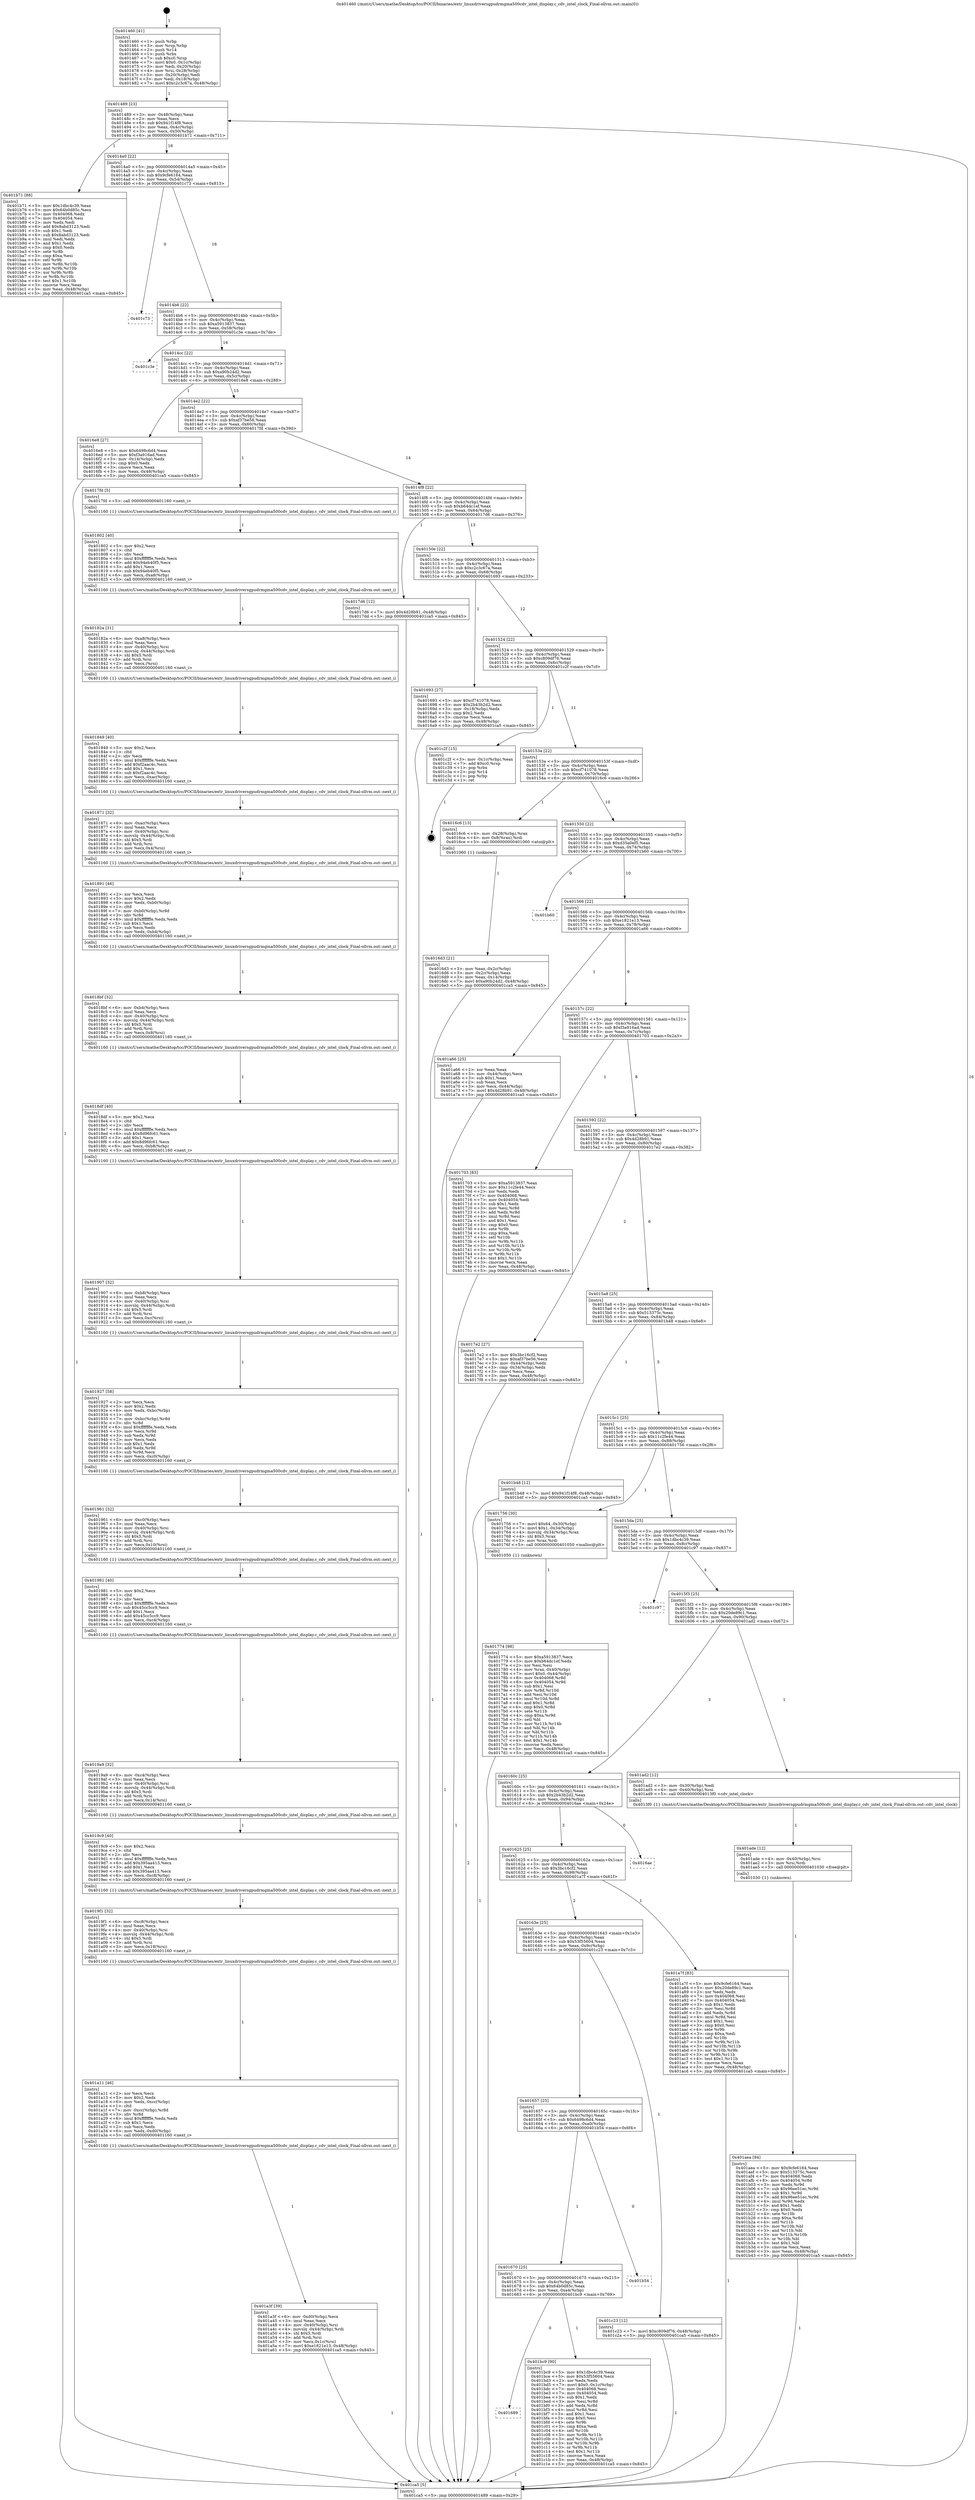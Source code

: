 digraph "0x401460" {
  label = "0x401460 (/mnt/c/Users/mathe/Desktop/tcc/POCII/binaries/extr_linuxdriversgpudrmgma500cdv_intel_display.c_cdv_intel_clock_Final-ollvm.out::main(0))"
  labelloc = "t"
  node[shape=record]

  Entry [label="",width=0.3,height=0.3,shape=circle,fillcolor=black,style=filled]
  "0x401489" [label="{
     0x401489 [23]\l
     | [instrs]\l
     &nbsp;&nbsp;0x401489 \<+3\>: mov -0x48(%rbp),%eax\l
     &nbsp;&nbsp;0x40148c \<+2\>: mov %eax,%ecx\l
     &nbsp;&nbsp;0x40148e \<+6\>: sub $0x941f14f8,%ecx\l
     &nbsp;&nbsp;0x401494 \<+3\>: mov %eax,-0x4c(%rbp)\l
     &nbsp;&nbsp;0x401497 \<+3\>: mov %ecx,-0x50(%rbp)\l
     &nbsp;&nbsp;0x40149a \<+6\>: je 0000000000401b71 \<main+0x711\>\l
  }"]
  "0x401b71" [label="{
     0x401b71 [88]\l
     | [instrs]\l
     &nbsp;&nbsp;0x401b71 \<+5\>: mov $0x1dbc4c39,%eax\l
     &nbsp;&nbsp;0x401b76 \<+5\>: mov $0x64b0d85c,%ecx\l
     &nbsp;&nbsp;0x401b7b \<+7\>: mov 0x404068,%edx\l
     &nbsp;&nbsp;0x401b82 \<+7\>: mov 0x404054,%esi\l
     &nbsp;&nbsp;0x401b89 \<+2\>: mov %edx,%edi\l
     &nbsp;&nbsp;0x401b8b \<+6\>: add $0x8abd3123,%edi\l
     &nbsp;&nbsp;0x401b91 \<+3\>: sub $0x1,%edi\l
     &nbsp;&nbsp;0x401b94 \<+6\>: sub $0x8abd3123,%edi\l
     &nbsp;&nbsp;0x401b9a \<+3\>: imul %edi,%edx\l
     &nbsp;&nbsp;0x401b9d \<+3\>: and $0x1,%edx\l
     &nbsp;&nbsp;0x401ba0 \<+3\>: cmp $0x0,%edx\l
     &nbsp;&nbsp;0x401ba3 \<+4\>: sete %r8b\l
     &nbsp;&nbsp;0x401ba7 \<+3\>: cmp $0xa,%esi\l
     &nbsp;&nbsp;0x401baa \<+4\>: setl %r9b\l
     &nbsp;&nbsp;0x401bae \<+3\>: mov %r8b,%r10b\l
     &nbsp;&nbsp;0x401bb1 \<+3\>: and %r9b,%r10b\l
     &nbsp;&nbsp;0x401bb4 \<+3\>: xor %r9b,%r8b\l
     &nbsp;&nbsp;0x401bb7 \<+3\>: or %r8b,%r10b\l
     &nbsp;&nbsp;0x401bba \<+4\>: test $0x1,%r10b\l
     &nbsp;&nbsp;0x401bbe \<+3\>: cmovne %ecx,%eax\l
     &nbsp;&nbsp;0x401bc1 \<+3\>: mov %eax,-0x48(%rbp)\l
     &nbsp;&nbsp;0x401bc4 \<+5\>: jmp 0000000000401ca5 \<main+0x845\>\l
  }"]
  "0x4014a0" [label="{
     0x4014a0 [22]\l
     | [instrs]\l
     &nbsp;&nbsp;0x4014a0 \<+5\>: jmp 00000000004014a5 \<main+0x45\>\l
     &nbsp;&nbsp;0x4014a5 \<+3\>: mov -0x4c(%rbp),%eax\l
     &nbsp;&nbsp;0x4014a8 \<+5\>: sub $0x9cfe6164,%eax\l
     &nbsp;&nbsp;0x4014ad \<+3\>: mov %eax,-0x54(%rbp)\l
     &nbsp;&nbsp;0x4014b0 \<+6\>: je 0000000000401c73 \<main+0x813\>\l
  }"]
  Exit [label="",width=0.3,height=0.3,shape=circle,fillcolor=black,style=filled,peripheries=2]
  "0x401c73" [label="{
     0x401c73\l
  }", style=dashed]
  "0x4014b6" [label="{
     0x4014b6 [22]\l
     | [instrs]\l
     &nbsp;&nbsp;0x4014b6 \<+5\>: jmp 00000000004014bb \<main+0x5b\>\l
     &nbsp;&nbsp;0x4014bb \<+3\>: mov -0x4c(%rbp),%eax\l
     &nbsp;&nbsp;0x4014be \<+5\>: sub $0xa5913837,%eax\l
     &nbsp;&nbsp;0x4014c3 \<+3\>: mov %eax,-0x58(%rbp)\l
     &nbsp;&nbsp;0x4014c6 \<+6\>: je 0000000000401c3e \<main+0x7de\>\l
  }"]
  "0x401689" [label="{
     0x401689\l
  }", style=dashed]
  "0x401c3e" [label="{
     0x401c3e\l
  }", style=dashed]
  "0x4014cc" [label="{
     0x4014cc [22]\l
     | [instrs]\l
     &nbsp;&nbsp;0x4014cc \<+5\>: jmp 00000000004014d1 \<main+0x71\>\l
     &nbsp;&nbsp;0x4014d1 \<+3\>: mov -0x4c(%rbp),%eax\l
     &nbsp;&nbsp;0x4014d4 \<+5\>: sub $0xa90b24d2,%eax\l
     &nbsp;&nbsp;0x4014d9 \<+3\>: mov %eax,-0x5c(%rbp)\l
     &nbsp;&nbsp;0x4014dc \<+6\>: je 00000000004016e8 \<main+0x288\>\l
  }"]
  "0x401bc9" [label="{
     0x401bc9 [90]\l
     | [instrs]\l
     &nbsp;&nbsp;0x401bc9 \<+5\>: mov $0x1dbc4c39,%eax\l
     &nbsp;&nbsp;0x401bce \<+5\>: mov $0x53f55604,%ecx\l
     &nbsp;&nbsp;0x401bd3 \<+2\>: xor %edx,%edx\l
     &nbsp;&nbsp;0x401bd5 \<+7\>: movl $0x0,-0x1c(%rbp)\l
     &nbsp;&nbsp;0x401bdc \<+7\>: mov 0x404068,%esi\l
     &nbsp;&nbsp;0x401be3 \<+7\>: mov 0x404054,%edi\l
     &nbsp;&nbsp;0x401bea \<+3\>: sub $0x1,%edx\l
     &nbsp;&nbsp;0x401bed \<+3\>: mov %esi,%r8d\l
     &nbsp;&nbsp;0x401bf0 \<+3\>: add %edx,%r8d\l
     &nbsp;&nbsp;0x401bf3 \<+4\>: imul %r8d,%esi\l
     &nbsp;&nbsp;0x401bf7 \<+3\>: and $0x1,%esi\l
     &nbsp;&nbsp;0x401bfa \<+3\>: cmp $0x0,%esi\l
     &nbsp;&nbsp;0x401bfd \<+4\>: sete %r9b\l
     &nbsp;&nbsp;0x401c01 \<+3\>: cmp $0xa,%edi\l
     &nbsp;&nbsp;0x401c04 \<+4\>: setl %r10b\l
     &nbsp;&nbsp;0x401c08 \<+3\>: mov %r9b,%r11b\l
     &nbsp;&nbsp;0x401c0b \<+3\>: and %r10b,%r11b\l
     &nbsp;&nbsp;0x401c0e \<+3\>: xor %r10b,%r9b\l
     &nbsp;&nbsp;0x401c11 \<+3\>: or %r9b,%r11b\l
     &nbsp;&nbsp;0x401c14 \<+4\>: test $0x1,%r11b\l
     &nbsp;&nbsp;0x401c18 \<+3\>: cmovne %ecx,%eax\l
     &nbsp;&nbsp;0x401c1b \<+3\>: mov %eax,-0x48(%rbp)\l
     &nbsp;&nbsp;0x401c1e \<+5\>: jmp 0000000000401ca5 \<main+0x845\>\l
  }"]
  "0x4016e8" [label="{
     0x4016e8 [27]\l
     | [instrs]\l
     &nbsp;&nbsp;0x4016e8 \<+5\>: mov $0x6498c6d4,%eax\l
     &nbsp;&nbsp;0x4016ed \<+5\>: mov $0xf3a916ad,%ecx\l
     &nbsp;&nbsp;0x4016f2 \<+3\>: mov -0x14(%rbp),%edx\l
     &nbsp;&nbsp;0x4016f5 \<+3\>: cmp $0x0,%edx\l
     &nbsp;&nbsp;0x4016f8 \<+3\>: cmove %ecx,%eax\l
     &nbsp;&nbsp;0x4016fb \<+3\>: mov %eax,-0x48(%rbp)\l
     &nbsp;&nbsp;0x4016fe \<+5\>: jmp 0000000000401ca5 \<main+0x845\>\l
  }"]
  "0x4014e2" [label="{
     0x4014e2 [22]\l
     | [instrs]\l
     &nbsp;&nbsp;0x4014e2 \<+5\>: jmp 00000000004014e7 \<main+0x87\>\l
     &nbsp;&nbsp;0x4014e7 \<+3\>: mov -0x4c(%rbp),%eax\l
     &nbsp;&nbsp;0x4014ea \<+5\>: sub $0xaf37be56,%eax\l
     &nbsp;&nbsp;0x4014ef \<+3\>: mov %eax,-0x60(%rbp)\l
     &nbsp;&nbsp;0x4014f2 \<+6\>: je 00000000004017fd \<main+0x39d\>\l
  }"]
  "0x401670" [label="{
     0x401670 [25]\l
     | [instrs]\l
     &nbsp;&nbsp;0x401670 \<+5\>: jmp 0000000000401675 \<main+0x215\>\l
     &nbsp;&nbsp;0x401675 \<+3\>: mov -0x4c(%rbp),%eax\l
     &nbsp;&nbsp;0x401678 \<+5\>: sub $0x64b0d85c,%eax\l
     &nbsp;&nbsp;0x40167d \<+6\>: mov %eax,-0xa4(%rbp)\l
     &nbsp;&nbsp;0x401683 \<+6\>: je 0000000000401bc9 \<main+0x769\>\l
  }"]
  "0x4017fd" [label="{
     0x4017fd [5]\l
     | [instrs]\l
     &nbsp;&nbsp;0x4017fd \<+5\>: call 0000000000401160 \<next_i\>\l
     | [calls]\l
     &nbsp;&nbsp;0x401160 \{1\} (/mnt/c/Users/mathe/Desktop/tcc/POCII/binaries/extr_linuxdriversgpudrmgma500cdv_intel_display.c_cdv_intel_clock_Final-ollvm.out::next_i)\l
  }"]
  "0x4014f8" [label="{
     0x4014f8 [22]\l
     | [instrs]\l
     &nbsp;&nbsp;0x4014f8 \<+5\>: jmp 00000000004014fd \<main+0x9d\>\l
     &nbsp;&nbsp;0x4014fd \<+3\>: mov -0x4c(%rbp),%eax\l
     &nbsp;&nbsp;0x401500 \<+5\>: sub $0xb64dc1ef,%eax\l
     &nbsp;&nbsp;0x401505 \<+3\>: mov %eax,-0x64(%rbp)\l
     &nbsp;&nbsp;0x401508 \<+6\>: je 00000000004017d6 \<main+0x376\>\l
  }"]
  "0x401b54" [label="{
     0x401b54\l
  }", style=dashed]
  "0x4017d6" [label="{
     0x4017d6 [12]\l
     | [instrs]\l
     &nbsp;&nbsp;0x4017d6 \<+7\>: movl $0x4d28b91,-0x48(%rbp)\l
     &nbsp;&nbsp;0x4017dd \<+5\>: jmp 0000000000401ca5 \<main+0x845\>\l
  }"]
  "0x40150e" [label="{
     0x40150e [22]\l
     | [instrs]\l
     &nbsp;&nbsp;0x40150e \<+5\>: jmp 0000000000401513 \<main+0xb3\>\l
     &nbsp;&nbsp;0x401513 \<+3\>: mov -0x4c(%rbp),%eax\l
     &nbsp;&nbsp;0x401516 \<+5\>: sub $0xc2c3c67a,%eax\l
     &nbsp;&nbsp;0x40151b \<+3\>: mov %eax,-0x68(%rbp)\l
     &nbsp;&nbsp;0x40151e \<+6\>: je 0000000000401693 \<main+0x233\>\l
  }"]
  "0x401657" [label="{
     0x401657 [25]\l
     | [instrs]\l
     &nbsp;&nbsp;0x401657 \<+5\>: jmp 000000000040165c \<main+0x1fc\>\l
     &nbsp;&nbsp;0x40165c \<+3\>: mov -0x4c(%rbp),%eax\l
     &nbsp;&nbsp;0x40165f \<+5\>: sub $0x6498c6d4,%eax\l
     &nbsp;&nbsp;0x401664 \<+6\>: mov %eax,-0xa0(%rbp)\l
     &nbsp;&nbsp;0x40166a \<+6\>: je 0000000000401b54 \<main+0x6f4\>\l
  }"]
  "0x401693" [label="{
     0x401693 [27]\l
     | [instrs]\l
     &nbsp;&nbsp;0x401693 \<+5\>: mov $0xcf741078,%eax\l
     &nbsp;&nbsp;0x401698 \<+5\>: mov $0x2b43b2d2,%ecx\l
     &nbsp;&nbsp;0x40169d \<+3\>: mov -0x18(%rbp),%edx\l
     &nbsp;&nbsp;0x4016a0 \<+3\>: cmp $0x2,%edx\l
     &nbsp;&nbsp;0x4016a3 \<+3\>: cmovne %ecx,%eax\l
     &nbsp;&nbsp;0x4016a6 \<+3\>: mov %eax,-0x48(%rbp)\l
     &nbsp;&nbsp;0x4016a9 \<+5\>: jmp 0000000000401ca5 \<main+0x845\>\l
  }"]
  "0x401524" [label="{
     0x401524 [22]\l
     | [instrs]\l
     &nbsp;&nbsp;0x401524 \<+5\>: jmp 0000000000401529 \<main+0xc9\>\l
     &nbsp;&nbsp;0x401529 \<+3\>: mov -0x4c(%rbp),%eax\l
     &nbsp;&nbsp;0x40152c \<+5\>: sub $0xc809df76,%eax\l
     &nbsp;&nbsp;0x401531 \<+3\>: mov %eax,-0x6c(%rbp)\l
     &nbsp;&nbsp;0x401534 \<+6\>: je 0000000000401c2f \<main+0x7cf\>\l
  }"]
  "0x401ca5" [label="{
     0x401ca5 [5]\l
     | [instrs]\l
     &nbsp;&nbsp;0x401ca5 \<+5\>: jmp 0000000000401489 \<main+0x29\>\l
  }"]
  "0x401460" [label="{
     0x401460 [41]\l
     | [instrs]\l
     &nbsp;&nbsp;0x401460 \<+1\>: push %rbp\l
     &nbsp;&nbsp;0x401461 \<+3\>: mov %rsp,%rbp\l
     &nbsp;&nbsp;0x401464 \<+2\>: push %r14\l
     &nbsp;&nbsp;0x401466 \<+1\>: push %rbx\l
     &nbsp;&nbsp;0x401467 \<+7\>: sub $0xc0,%rsp\l
     &nbsp;&nbsp;0x40146e \<+7\>: movl $0x0,-0x1c(%rbp)\l
     &nbsp;&nbsp;0x401475 \<+3\>: mov %edi,-0x20(%rbp)\l
     &nbsp;&nbsp;0x401478 \<+4\>: mov %rsi,-0x28(%rbp)\l
     &nbsp;&nbsp;0x40147c \<+3\>: mov -0x20(%rbp),%edi\l
     &nbsp;&nbsp;0x40147f \<+3\>: mov %edi,-0x18(%rbp)\l
     &nbsp;&nbsp;0x401482 \<+7\>: movl $0xc2c3c67a,-0x48(%rbp)\l
  }"]
  "0x401c23" [label="{
     0x401c23 [12]\l
     | [instrs]\l
     &nbsp;&nbsp;0x401c23 \<+7\>: movl $0xc809df76,-0x48(%rbp)\l
     &nbsp;&nbsp;0x401c2a \<+5\>: jmp 0000000000401ca5 \<main+0x845\>\l
  }"]
  "0x401c2f" [label="{
     0x401c2f [15]\l
     | [instrs]\l
     &nbsp;&nbsp;0x401c2f \<+3\>: mov -0x1c(%rbp),%eax\l
     &nbsp;&nbsp;0x401c32 \<+7\>: add $0xc0,%rsp\l
     &nbsp;&nbsp;0x401c39 \<+1\>: pop %rbx\l
     &nbsp;&nbsp;0x401c3a \<+2\>: pop %r14\l
     &nbsp;&nbsp;0x401c3c \<+1\>: pop %rbp\l
     &nbsp;&nbsp;0x401c3d \<+1\>: ret\l
  }"]
  "0x40153a" [label="{
     0x40153a [22]\l
     | [instrs]\l
     &nbsp;&nbsp;0x40153a \<+5\>: jmp 000000000040153f \<main+0xdf\>\l
     &nbsp;&nbsp;0x40153f \<+3\>: mov -0x4c(%rbp),%eax\l
     &nbsp;&nbsp;0x401542 \<+5\>: sub $0xcf741078,%eax\l
     &nbsp;&nbsp;0x401547 \<+3\>: mov %eax,-0x70(%rbp)\l
     &nbsp;&nbsp;0x40154a \<+6\>: je 00000000004016c6 \<main+0x266\>\l
  }"]
  "0x401aea" [label="{
     0x401aea [94]\l
     | [instrs]\l
     &nbsp;&nbsp;0x401aea \<+5\>: mov $0x9cfe6164,%eax\l
     &nbsp;&nbsp;0x401aef \<+5\>: mov $0x513375c,%ecx\l
     &nbsp;&nbsp;0x401af4 \<+7\>: mov 0x404068,%edx\l
     &nbsp;&nbsp;0x401afb \<+8\>: mov 0x404054,%r8d\l
     &nbsp;&nbsp;0x401b03 \<+3\>: mov %edx,%r9d\l
     &nbsp;&nbsp;0x401b06 \<+7\>: sub $0x96ee51ec,%r9d\l
     &nbsp;&nbsp;0x401b0d \<+4\>: sub $0x1,%r9d\l
     &nbsp;&nbsp;0x401b11 \<+7\>: add $0x96ee51ec,%r9d\l
     &nbsp;&nbsp;0x401b18 \<+4\>: imul %r9d,%edx\l
     &nbsp;&nbsp;0x401b1c \<+3\>: and $0x1,%edx\l
     &nbsp;&nbsp;0x401b1f \<+3\>: cmp $0x0,%edx\l
     &nbsp;&nbsp;0x401b22 \<+4\>: sete %r10b\l
     &nbsp;&nbsp;0x401b26 \<+4\>: cmp $0xa,%r8d\l
     &nbsp;&nbsp;0x401b2a \<+4\>: setl %r11b\l
     &nbsp;&nbsp;0x401b2e \<+3\>: mov %r10b,%bl\l
     &nbsp;&nbsp;0x401b31 \<+3\>: and %r11b,%bl\l
     &nbsp;&nbsp;0x401b34 \<+3\>: xor %r11b,%r10b\l
     &nbsp;&nbsp;0x401b37 \<+3\>: or %r10b,%bl\l
     &nbsp;&nbsp;0x401b3a \<+3\>: test $0x1,%bl\l
     &nbsp;&nbsp;0x401b3d \<+3\>: cmovne %ecx,%eax\l
     &nbsp;&nbsp;0x401b40 \<+3\>: mov %eax,-0x48(%rbp)\l
     &nbsp;&nbsp;0x401b43 \<+5\>: jmp 0000000000401ca5 \<main+0x845\>\l
  }"]
  "0x4016c6" [label="{
     0x4016c6 [13]\l
     | [instrs]\l
     &nbsp;&nbsp;0x4016c6 \<+4\>: mov -0x28(%rbp),%rax\l
     &nbsp;&nbsp;0x4016ca \<+4\>: mov 0x8(%rax),%rdi\l
     &nbsp;&nbsp;0x4016ce \<+5\>: call 0000000000401060 \<atoi@plt\>\l
     | [calls]\l
     &nbsp;&nbsp;0x401060 \{1\} (unknown)\l
  }"]
  "0x401550" [label="{
     0x401550 [22]\l
     | [instrs]\l
     &nbsp;&nbsp;0x401550 \<+5\>: jmp 0000000000401555 \<main+0xf5\>\l
     &nbsp;&nbsp;0x401555 \<+3\>: mov -0x4c(%rbp),%eax\l
     &nbsp;&nbsp;0x401558 \<+5\>: sub $0xd35a0ef5,%eax\l
     &nbsp;&nbsp;0x40155d \<+3\>: mov %eax,-0x74(%rbp)\l
     &nbsp;&nbsp;0x401560 \<+6\>: je 0000000000401b60 \<main+0x700\>\l
  }"]
  "0x4016d3" [label="{
     0x4016d3 [21]\l
     | [instrs]\l
     &nbsp;&nbsp;0x4016d3 \<+3\>: mov %eax,-0x2c(%rbp)\l
     &nbsp;&nbsp;0x4016d6 \<+3\>: mov -0x2c(%rbp),%eax\l
     &nbsp;&nbsp;0x4016d9 \<+3\>: mov %eax,-0x14(%rbp)\l
     &nbsp;&nbsp;0x4016dc \<+7\>: movl $0xa90b24d2,-0x48(%rbp)\l
     &nbsp;&nbsp;0x4016e3 \<+5\>: jmp 0000000000401ca5 \<main+0x845\>\l
  }"]
  "0x401ade" [label="{
     0x401ade [12]\l
     | [instrs]\l
     &nbsp;&nbsp;0x401ade \<+4\>: mov -0x40(%rbp),%rsi\l
     &nbsp;&nbsp;0x401ae2 \<+3\>: mov %rsi,%rdi\l
     &nbsp;&nbsp;0x401ae5 \<+5\>: call 0000000000401030 \<free@plt\>\l
     | [calls]\l
     &nbsp;&nbsp;0x401030 \{1\} (unknown)\l
  }"]
  "0x401b60" [label="{
     0x401b60\l
  }", style=dashed]
  "0x401566" [label="{
     0x401566 [22]\l
     | [instrs]\l
     &nbsp;&nbsp;0x401566 \<+5\>: jmp 000000000040156b \<main+0x10b\>\l
     &nbsp;&nbsp;0x40156b \<+3\>: mov -0x4c(%rbp),%eax\l
     &nbsp;&nbsp;0x40156e \<+5\>: sub $0xe1821e13,%eax\l
     &nbsp;&nbsp;0x401573 \<+3\>: mov %eax,-0x78(%rbp)\l
     &nbsp;&nbsp;0x401576 \<+6\>: je 0000000000401a66 \<main+0x606\>\l
  }"]
  "0x40163e" [label="{
     0x40163e [25]\l
     | [instrs]\l
     &nbsp;&nbsp;0x40163e \<+5\>: jmp 0000000000401643 \<main+0x1e3\>\l
     &nbsp;&nbsp;0x401643 \<+3\>: mov -0x4c(%rbp),%eax\l
     &nbsp;&nbsp;0x401646 \<+5\>: sub $0x53f55604,%eax\l
     &nbsp;&nbsp;0x40164b \<+6\>: mov %eax,-0x9c(%rbp)\l
     &nbsp;&nbsp;0x401651 \<+6\>: je 0000000000401c23 \<main+0x7c3\>\l
  }"]
  "0x401a66" [label="{
     0x401a66 [25]\l
     | [instrs]\l
     &nbsp;&nbsp;0x401a66 \<+2\>: xor %eax,%eax\l
     &nbsp;&nbsp;0x401a68 \<+3\>: mov -0x44(%rbp),%ecx\l
     &nbsp;&nbsp;0x401a6b \<+3\>: sub $0x1,%eax\l
     &nbsp;&nbsp;0x401a6e \<+2\>: sub %eax,%ecx\l
     &nbsp;&nbsp;0x401a70 \<+3\>: mov %ecx,-0x44(%rbp)\l
     &nbsp;&nbsp;0x401a73 \<+7\>: movl $0x4d28b91,-0x48(%rbp)\l
     &nbsp;&nbsp;0x401a7a \<+5\>: jmp 0000000000401ca5 \<main+0x845\>\l
  }"]
  "0x40157c" [label="{
     0x40157c [22]\l
     | [instrs]\l
     &nbsp;&nbsp;0x40157c \<+5\>: jmp 0000000000401581 \<main+0x121\>\l
     &nbsp;&nbsp;0x401581 \<+3\>: mov -0x4c(%rbp),%eax\l
     &nbsp;&nbsp;0x401584 \<+5\>: sub $0xf3a916ad,%eax\l
     &nbsp;&nbsp;0x401589 \<+3\>: mov %eax,-0x7c(%rbp)\l
     &nbsp;&nbsp;0x40158c \<+6\>: je 0000000000401703 \<main+0x2a3\>\l
  }"]
  "0x401a7f" [label="{
     0x401a7f [83]\l
     | [instrs]\l
     &nbsp;&nbsp;0x401a7f \<+5\>: mov $0x9cfe6164,%eax\l
     &nbsp;&nbsp;0x401a84 \<+5\>: mov $0x20de89c1,%ecx\l
     &nbsp;&nbsp;0x401a89 \<+2\>: xor %edx,%edx\l
     &nbsp;&nbsp;0x401a8b \<+7\>: mov 0x404068,%esi\l
     &nbsp;&nbsp;0x401a92 \<+7\>: mov 0x404054,%edi\l
     &nbsp;&nbsp;0x401a99 \<+3\>: sub $0x1,%edx\l
     &nbsp;&nbsp;0x401a9c \<+3\>: mov %esi,%r8d\l
     &nbsp;&nbsp;0x401a9f \<+3\>: add %edx,%r8d\l
     &nbsp;&nbsp;0x401aa2 \<+4\>: imul %r8d,%esi\l
     &nbsp;&nbsp;0x401aa6 \<+3\>: and $0x1,%esi\l
     &nbsp;&nbsp;0x401aa9 \<+3\>: cmp $0x0,%esi\l
     &nbsp;&nbsp;0x401aac \<+4\>: sete %r9b\l
     &nbsp;&nbsp;0x401ab0 \<+3\>: cmp $0xa,%edi\l
     &nbsp;&nbsp;0x401ab3 \<+4\>: setl %r10b\l
     &nbsp;&nbsp;0x401ab7 \<+3\>: mov %r9b,%r11b\l
     &nbsp;&nbsp;0x401aba \<+3\>: and %r10b,%r11b\l
     &nbsp;&nbsp;0x401abd \<+3\>: xor %r10b,%r9b\l
     &nbsp;&nbsp;0x401ac0 \<+3\>: or %r9b,%r11b\l
     &nbsp;&nbsp;0x401ac3 \<+4\>: test $0x1,%r11b\l
     &nbsp;&nbsp;0x401ac7 \<+3\>: cmovne %ecx,%eax\l
     &nbsp;&nbsp;0x401aca \<+3\>: mov %eax,-0x48(%rbp)\l
     &nbsp;&nbsp;0x401acd \<+5\>: jmp 0000000000401ca5 \<main+0x845\>\l
  }"]
  "0x401703" [label="{
     0x401703 [83]\l
     | [instrs]\l
     &nbsp;&nbsp;0x401703 \<+5\>: mov $0xa5913837,%eax\l
     &nbsp;&nbsp;0x401708 \<+5\>: mov $0x11c2fe44,%ecx\l
     &nbsp;&nbsp;0x40170d \<+2\>: xor %edx,%edx\l
     &nbsp;&nbsp;0x40170f \<+7\>: mov 0x404068,%esi\l
     &nbsp;&nbsp;0x401716 \<+7\>: mov 0x404054,%edi\l
     &nbsp;&nbsp;0x40171d \<+3\>: sub $0x1,%edx\l
     &nbsp;&nbsp;0x401720 \<+3\>: mov %esi,%r8d\l
     &nbsp;&nbsp;0x401723 \<+3\>: add %edx,%r8d\l
     &nbsp;&nbsp;0x401726 \<+4\>: imul %r8d,%esi\l
     &nbsp;&nbsp;0x40172a \<+3\>: and $0x1,%esi\l
     &nbsp;&nbsp;0x40172d \<+3\>: cmp $0x0,%esi\l
     &nbsp;&nbsp;0x401730 \<+4\>: sete %r9b\l
     &nbsp;&nbsp;0x401734 \<+3\>: cmp $0xa,%edi\l
     &nbsp;&nbsp;0x401737 \<+4\>: setl %r10b\l
     &nbsp;&nbsp;0x40173b \<+3\>: mov %r9b,%r11b\l
     &nbsp;&nbsp;0x40173e \<+3\>: and %r10b,%r11b\l
     &nbsp;&nbsp;0x401741 \<+3\>: xor %r10b,%r9b\l
     &nbsp;&nbsp;0x401744 \<+3\>: or %r9b,%r11b\l
     &nbsp;&nbsp;0x401747 \<+4\>: test $0x1,%r11b\l
     &nbsp;&nbsp;0x40174b \<+3\>: cmovne %ecx,%eax\l
     &nbsp;&nbsp;0x40174e \<+3\>: mov %eax,-0x48(%rbp)\l
     &nbsp;&nbsp;0x401751 \<+5\>: jmp 0000000000401ca5 \<main+0x845\>\l
  }"]
  "0x401592" [label="{
     0x401592 [22]\l
     | [instrs]\l
     &nbsp;&nbsp;0x401592 \<+5\>: jmp 0000000000401597 \<main+0x137\>\l
     &nbsp;&nbsp;0x401597 \<+3\>: mov -0x4c(%rbp),%eax\l
     &nbsp;&nbsp;0x40159a \<+5\>: sub $0x4d28b91,%eax\l
     &nbsp;&nbsp;0x40159f \<+3\>: mov %eax,-0x80(%rbp)\l
     &nbsp;&nbsp;0x4015a2 \<+6\>: je 00000000004017e2 \<main+0x382\>\l
  }"]
  "0x401625" [label="{
     0x401625 [25]\l
     | [instrs]\l
     &nbsp;&nbsp;0x401625 \<+5\>: jmp 000000000040162a \<main+0x1ca\>\l
     &nbsp;&nbsp;0x40162a \<+3\>: mov -0x4c(%rbp),%eax\l
     &nbsp;&nbsp;0x40162d \<+5\>: sub $0x3bc16cf2,%eax\l
     &nbsp;&nbsp;0x401632 \<+6\>: mov %eax,-0x98(%rbp)\l
     &nbsp;&nbsp;0x401638 \<+6\>: je 0000000000401a7f \<main+0x61f\>\l
  }"]
  "0x4017e2" [label="{
     0x4017e2 [27]\l
     | [instrs]\l
     &nbsp;&nbsp;0x4017e2 \<+5\>: mov $0x3bc16cf2,%eax\l
     &nbsp;&nbsp;0x4017e7 \<+5\>: mov $0xaf37be56,%ecx\l
     &nbsp;&nbsp;0x4017ec \<+3\>: mov -0x44(%rbp),%edx\l
     &nbsp;&nbsp;0x4017ef \<+3\>: cmp -0x34(%rbp),%edx\l
     &nbsp;&nbsp;0x4017f2 \<+3\>: cmovl %ecx,%eax\l
     &nbsp;&nbsp;0x4017f5 \<+3\>: mov %eax,-0x48(%rbp)\l
     &nbsp;&nbsp;0x4017f8 \<+5\>: jmp 0000000000401ca5 \<main+0x845\>\l
  }"]
  "0x4015a8" [label="{
     0x4015a8 [25]\l
     | [instrs]\l
     &nbsp;&nbsp;0x4015a8 \<+5\>: jmp 00000000004015ad \<main+0x14d\>\l
     &nbsp;&nbsp;0x4015ad \<+3\>: mov -0x4c(%rbp),%eax\l
     &nbsp;&nbsp;0x4015b0 \<+5\>: sub $0x513375c,%eax\l
     &nbsp;&nbsp;0x4015b5 \<+6\>: mov %eax,-0x84(%rbp)\l
     &nbsp;&nbsp;0x4015bb \<+6\>: je 0000000000401b48 \<main+0x6e8\>\l
  }"]
  "0x4016ae" [label="{
     0x4016ae\l
  }", style=dashed]
  "0x401b48" [label="{
     0x401b48 [12]\l
     | [instrs]\l
     &nbsp;&nbsp;0x401b48 \<+7\>: movl $0x941f14f8,-0x48(%rbp)\l
     &nbsp;&nbsp;0x401b4f \<+5\>: jmp 0000000000401ca5 \<main+0x845\>\l
  }"]
  "0x4015c1" [label="{
     0x4015c1 [25]\l
     | [instrs]\l
     &nbsp;&nbsp;0x4015c1 \<+5\>: jmp 00000000004015c6 \<main+0x166\>\l
     &nbsp;&nbsp;0x4015c6 \<+3\>: mov -0x4c(%rbp),%eax\l
     &nbsp;&nbsp;0x4015c9 \<+5\>: sub $0x11c2fe44,%eax\l
     &nbsp;&nbsp;0x4015ce \<+6\>: mov %eax,-0x88(%rbp)\l
     &nbsp;&nbsp;0x4015d4 \<+6\>: je 0000000000401756 \<main+0x2f6\>\l
  }"]
  "0x40160c" [label="{
     0x40160c [25]\l
     | [instrs]\l
     &nbsp;&nbsp;0x40160c \<+5\>: jmp 0000000000401611 \<main+0x1b1\>\l
     &nbsp;&nbsp;0x401611 \<+3\>: mov -0x4c(%rbp),%eax\l
     &nbsp;&nbsp;0x401614 \<+5\>: sub $0x2b43b2d2,%eax\l
     &nbsp;&nbsp;0x401619 \<+6\>: mov %eax,-0x94(%rbp)\l
     &nbsp;&nbsp;0x40161f \<+6\>: je 00000000004016ae \<main+0x24e\>\l
  }"]
  "0x401756" [label="{
     0x401756 [30]\l
     | [instrs]\l
     &nbsp;&nbsp;0x401756 \<+7\>: movl $0x64,-0x30(%rbp)\l
     &nbsp;&nbsp;0x40175d \<+7\>: movl $0x1,-0x34(%rbp)\l
     &nbsp;&nbsp;0x401764 \<+4\>: movslq -0x34(%rbp),%rax\l
     &nbsp;&nbsp;0x401768 \<+4\>: shl $0x5,%rax\l
     &nbsp;&nbsp;0x40176c \<+3\>: mov %rax,%rdi\l
     &nbsp;&nbsp;0x40176f \<+5\>: call 0000000000401050 \<malloc@plt\>\l
     | [calls]\l
     &nbsp;&nbsp;0x401050 \{1\} (unknown)\l
  }"]
  "0x4015da" [label="{
     0x4015da [25]\l
     | [instrs]\l
     &nbsp;&nbsp;0x4015da \<+5\>: jmp 00000000004015df \<main+0x17f\>\l
     &nbsp;&nbsp;0x4015df \<+3\>: mov -0x4c(%rbp),%eax\l
     &nbsp;&nbsp;0x4015e2 \<+5\>: sub $0x1dbc4c39,%eax\l
     &nbsp;&nbsp;0x4015e7 \<+6\>: mov %eax,-0x8c(%rbp)\l
     &nbsp;&nbsp;0x4015ed \<+6\>: je 0000000000401c97 \<main+0x837\>\l
  }"]
  "0x401774" [label="{
     0x401774 [98]\l
     | [instrs]\l
     &nbsp;&nbsp;0x401774 \<+5\>: mov $0xa5913837,%ecx\l
     &nbsp;&nbsp;0x401779 \<+5\>: mov $0xb64dc1ef,%edx\l
     &nbsp;&nbsp;0x40177e \<+2\>: xor %esi,%esi\l
     &nbsp;&nbsp;0x401780 \<+4\>: mov %rax,-0x40(%rbp)\l
     &nbsp;&nbsp;0x401784 \<+7\>: movl $0x0,-0x44(%rbp)\l
     &nbsp;&nbsp;0x40178b \<+8\>: mov 0x404068,%r8d\l
     &nbsp;&nbsp;0x401793 \<+8\>: mov 0x404054,%r9d\l
     &nbsp;&nbsp;0x40179b \<+3\>: sub $0x1,%esi\l
     &nbsp;&nbsp;0x40179e \<+3\>: mov %r8d,%r10d\l
     &nbsp;&nbsp;0x4017a1 \<+3\>: add %esi,%r10d\l
     &nbsp;&nbsp;0x4017a4 \<+4\>: imul %r10d,%r8d\l
     &nbsp;&nbsp;0x4017a8 \<+4\>: and $0x1,%r8d\l
     &nbsp;&nbsp;0x4017ac \<+4\>: cmp $0x0,%r8d\l
     &nbsp;&nbsp;0x4017b0 \<+4\>: sete %r11b\l
     &nbsp;&nbsp;0x4017b4 \<+4\>: cmp $0xa,%r9d\l
     &nbsp;&nbsp;0x4017b8 \<+3\>: setl %bl\l
     &nbsp;&nbsp;0x4017bb \<+3\>: mov %r11b,%r14b\l
     &nbsp;&nbsp;0x4017be \<+3\>: and %bl,%r14b\l
     &nbsp;&nbsp;0x4017c1 \<+3\>: xor %bl,%r11b\l
     &nbsp;&nbsp;0x4017c4 \<+3\>: or %r11b,%r14b\l
     &nbsp;&nbsp;0x4017c7 \<+4\>: test $0x1,%r14b\l
     &nbsp;&nbsp;0x4017cb \<+3\>: cmovne %edx,%ecx\l
     &nbsp;&nbsp;0x4017ce \<+3\>: mov %ecx,-0x48(%rbp)\l
     &nbsp;&nbsp;0x4017d1 \<+5\>: jmp 0000000000401ca5 \<main+0x845\>\l
  }"]
  "0x401802" [label="{
     0x401802 [40]\l
     | [instrs]\l
     &nbsp;&nbsp;0x401802 \<+5\>: mov $0x2,%ecx\l
     &nbsp;&nbsp;0x401807 \<+1\>: cltd\l
     &nbsp;&nbsp;0x401808 \<+2\>: idiv %ecx\l
     &nbsp;&nbsp;0x40180a \<+6\>: imul $0xfffffffe,%edx,%ecx\l
     &nbsp;&nbsp;0x401810 \<+6\>: add $0x94eb40f5,%ecx\l
     &nbsp;&nbsp;0x401816 \<+3\>: add $0x1,%ecx\l
     &nbsp;&nbsp;0x401819 \<+6\>: sub $0x94eb40f5,%ecx\l
     &nbsp;&nbsp;0x40181f \<+6\>: mov %ecx,-0xa8(%rbp)\l
     &nbsp;&nbsp;0x401825 \<+5\>: call 0000000000401160 \<next_i\>\l
     | [calls]\l
     &nbsp;&nbsp;0x401160 \{1\} (/mnt/c/Users/mathe/Desktop/tcc/POCII/binaries/extr_linuxdriversgpudrmgma500cdv_intel_display.c_cdv_intel_clock_Final-ollvm.out::next_i)\l
  }"]
  "0x40182a" [label="{
     0x40182a [31]\l
     | [instrs]\l
     &nbsp;&nbsp;0x40182a \<+6\>: mov -0xa8(%rbp),%ecx\l
     &nbsp;&nbsp;0x401830 \<+3\>: imul %eax,%ecx\l
     &nbsp;&nbsp;0x401833 \<+4\>: mov -0x40(%rbp),%rsi\l
     &nbsp;&nbsp;0x401837 \<+4\>: movslq -0x44(%rbp),%rdi\l
     &nbsp;&nbsp;0x40183b \<+4\>: shl $0x5,%rdi\l
     &nbsp;&nbsp;0x40183f \<+3\>: add %rdi,%rsi\l
     &nbsp;&nbsp;0x401842 \<+2\>: mov %ecx,(%rsi)\l
     &nbsp;&nbsp;0x401844 \<+5\>: call 0000000000401160 \<next_i\>\l
     | [calls]\l
     &nbsp;&nbsp;0x401160 \{1\} (/mnt/c/Users/mathe/Desktop/tcc/POCII/binaries/extr_linuxdriversgpudrmgma500cdv_intel_display.c_cdv_intel_clock_Final-ollvm.out::next_i)\l
  }"]
  "0x401849" [label="{
     0x401849 [40]\l
     | [instrs]\l
     &nbsp;&nbsp;0x401849 \<+5\>: mov $0x2,%ecx\l
     &nbsp;&nbsp;0x40184e \<+1\>: cltd\l
     &nbsp;&nbsp;0x40184f \<+2\>: idiv %ecx\l
     &nbsp;&nbsp;0x401851 \<+6\>: imul $0xfffffffe,%edx,%ecx\l
     &nbsp;&nbsp;0x401857 \<+6\>: add $0xf2aac4c,%ecx\l
     &nbsp;&nbsp;0x40185d \<+3\>: add $0x1,%ecx\l
     &nbsp;&nbsp;0x401860 \<+6\>: sub $0xf2aac4c,%ecx\l
     &nbsp;&nbsp;0x401866 \<+6\>: mov %ecx,-0xac(%rbp)\l
     &nbsp;&nbsp;0x40186c \<+5\>: call 0000000000401160 \<next_i\>\l
     | [calls]\l
     &nbsp;&nbsp;0x401160 \{1\} (/mnt/c/Users/mathe/Desktop/tcc/POCII/binaries/extr_linuxdriversgpudrmgma500cdv_intel_display.c_cdv_intel_clock_Final-ollvm.out::next_i)\l
  }"]
  "0x401871" [label="{
     0x401871 [32]\l
     | [instrs]\l
     &nbsp;&nbsp;0x401871 \<+6\>: mov -0xac(%rbp),%ecx\l
     &nbsp;&nbsp;0x401877 \<+3\>: imul %eax,%ecx\l
     &nbsp;&nbsp;0x40187a \<+4\>: mov -0x40(%rbp),%rsi\l
     &nbsp;&nbsp;0x40187e \<+4\>: movslq -0x44(%rbp),%rdi\l
     &nbsp;&nbsp;0x401882 \<+4\>: shl $0x5,%rdi\l
     &nbsp;&nbsp;0x401886 \<+3\>: add %rdi,%rsi\l
     &nbsp;&nbsp;0x401889 \<+3\>: mov %ecx,0x4(%rsi)\l
     &nbsp;&nbsp;0x40188c \<+5\>: call 0000000000401160 \<next_i\>\l
     | [calls]\l
     &nbsp;&nbsp;0x401160 \{1\} (/mnt/c/Users/mathe/Desktop/tcc/POCII/binaries/extr_linuxdriversgpudrmgma500cdv_intel_display.c_cdv_intel_clock_Final-ollvm.out::next_i)\l
  }"]
  "0x401891" [label="{
     0x401891 [46]\l
     | [instrs]\l
     &nbsp;&nbsp;0x401891 \<+2\>: xor %ecx,%ecx\l
     &nbsp;&nbsp;0x401893 \<+5\>: mov $0x2,%edx\l
     &nbsp;&nbsp;0x401898 \<+6\>: mov %edx,-0xb0(%rbp)\l
     &nbsp;&nbsp;0x40189e \<+1\>: cltd\l
     &nbsp;&nbsp;0x40189f \<+7\>: mov -0xb0(%rbp),%r8d\l
     &nbsp;&nbsp;0x4018a6 \<+3\>: idiv %r8d\l
     &nbsp;&nbsp;0x4018a9 \<+6\>: imul $0xfffffffe,%edx,%edx\l
     &nbsp;&nbsp;0x4018af \<+3\>: sub $0x1,%ecx\l
     &nbsp;&nbsp;0x4018b2 \<+2\>: sub %ecx,%edx\l
     &nbsp;&nbsp;0x4018b4 \<+6\>: mov %edx,-0xb4(%rbp)\l
     &nbsp;&nbsp;0x4018ba \<+5\>: call 0000000000401160 \<next_i\>\l
     | [calls]\l
     &nbsp;&nbsp;0x401160 \{1\} (/mnt/c/Users/mathe/Desktop/tcc/POCII/binaries/extr_linuxdriversgpudrmgma500cdv_intel_display.c_cdv_intel_clock_Final-ollvm.out::next_i)\l
  }"]
  "0x4018bf" [label="{
     0x4018bf [32]\l
     | [instrs]\l
     &nbsp;&nbsp;0x4018bf \<+6\>: mov -0xb4(%rbp),%ecx\l
     &nbsp;&nbsp;0x4018c5 \<+3\>: imul %eax,%ecx\l
     &nbsp;&nbsp;0x4018c8 \<+4\>: mov -0x40(%rbp),%rsi\l
     &nbsp;&nbsp;0x4018cc \<+4\>: movslq -0x44(%rbp),%rdi\l
     &nbsp;&nbsp;0x4018d0 \<+4\>: shl $0x5,%rdi\l
     &nbsp;&nbsp;0x4018d4 \<+3\>: add %rdi,%rsi\l
     &nbsp;&nbsp;0x4018d7 \<+3\>: mov %ecx,0x8(%rsi)\l
     &nbsp;&nbsp;0x4018da \<+5\>: call 0000000000401160 \<next_i\>\l
     | [calls]\l
     &nbsp;&nbsp;0x401160 \{1\} (/mnt/c/Users/mathe/Desktop/tcc/POCII/binaries/extr_linuxdriversgpudrmgma500cdv_intel_display.c_cdv_intel_clock_Final-ollvm.out::next_i)\l
  }"]
  "0x4018df" [label="{
     0x4018df [40]\l
     | [instrs]\l
     &nbsp;&nbsp;0x4018df \<+5\>: mov $0x2,%ecx\l
     &nbsp;&nbsp;0x4018e4 \<+1\>: cltd\l
     &nbsp;&nbsp;0x4018e5 \<+2\>: idiv %ecx\l
     &nbsp;&nbsp;0x4018e7 \<+6\>: imul $0xfffffffe,%edx,%ecx\l
     &nbsp;&nbsp;0x4018ed \<+6\>: sub $0x8d96fc61,%ecx\l
     &nbsp;&nbsp;0x4018f3 \<+3\>: add $0x1,%ecx\l
     &nbsp;&nbsp;0x4018f6 \<+6\>: add $0x8d96fc61,%ecx\l
     &nbsp;&nbsp;0x4018fc \<+6\>: mov %ecx,-0xb8(%rbp)\l
     &nbsp;&nbsp;0x401902 \<+5\>: call 0000000000401160 \<next_i\>\l
     | [calls]\l
     &nbsp;&nbsp;0x401160 \{1\} (/mnt/c/Users/mathe/Desktop/tcc/POCII/binaries/extr_linuxdriversgpudrmgma500cdv_intel_display.c_cdv_intel_clock_Final-ollvm.out::next_i)\l
  }"]
  "0x401907" [label="{
     0x401907 [32]\l
     | [instrs]\l
     &nbsp;&nbsp;0x401907 \<+6\>: mov -0xb8(%rbp),%ecx\l
     &nbsp;&nbsp;0x40190d \<+3\>: imul %eax,%ecx\l
     &nbsp;&nbsp;0x401910 \<+4\>: mov -0x40(%rbp),%rsi\l
     &nbsp;&nbsp;0x401914 \<+4\>: movslq -0x44(%rbp),%rdi\l
     &nbsp;&nbsp;0x401918 \<+4\>: shl $0x5,%rdi\l
     &nbsp;&nbsp;0x40191c \<+3\>: add %rdi,%rsi\l
     &nbsp;&nbsp;0x40191f \<+3\>: mov %ecx,0xc(%rsi)\l
     &nbsp;&nbsp;0x401922 \<+5\>: call 0000000000401160 \<next_i\>\l
     | [calls]\l
     &nbsp;&nbsp;0x401160 \{1\} (/mnt/c/Users/mathe/Desktop/tcc/POCII/binaries/extr_linuxdriversgpudrmgma500cdv_intel_display.c_cdv_intel_clock_Final-ollvm.out::next_i)\l
  }"]
  "0x401927" [label="{
     0x401927 [58]\l
     | [instrs]\l
     &nbsp;&nbsp;0x401927 \<+2\>: xor %ecx,%ecx\l
     &nbsp;&nbsp;0x401929 \<+5\>: mov $0x2,%edx\l
     &nbsp;&nbsp;0x40192e \<+6\>: mov %edx,-0xbc(%rbp)\l
     &nbsp;&nbsp;0x401934 \<+1\>: cltd\l
     &nbsp;&nbsp;0x401935 \<+7\>: mov -0xbc(%rbp),%r8d\l
     &nbsp;&nbsp;0x40193c \<+3\>: idiv %r8d\l
     &nbsp;&nbsp;0x40193f \<+6\>: imul $0xfffffffe,%edx,%edx\l
     &nbsp;&nbsp;0x401945 \<+3\>: mov %ecx,%r9d\l
     &nbsp;&nbsp;0x401948 \<+3\>: sub %edx,%r9d\l
     &nbsp;&nbsp;0x40194b \<+2\>: mov %ecx,%edx\l
     &nbsp;&nbsp;0x40194d \<+3\>: sub $0x1,%edx\l
     &nbsp;&nbsp;0x401950 \<+3\>: add %edx,%r9d\l
     &nbsp;&nbsp;0x401953 \<+3\>: sub %r9d,%ecx\l
     &nbsp;&nbsp;0x401956 \<+6\>: mov %ecx,-0xc0(%rbp)\l
     &nbsp;&nbsp;0x40195c \<+5\>: call 0000000000401160 \<next_i\>\l
     | [calls]\l
     &nbsp;&nbsp;0x401160 \{1\} (/mnt/c/Users/mathe/Desktop/tcc/POCII/binaries/extr_linuxdriversgpudrmgma500cdv_intel_display.c_cdv_intel_clock_Final-ollvm.out::next_i)\l
  }"]
  "0x401961" [label="{
     0x401961 [32]\l
     | [instrs]\l
     &nbsp;&nbsp;0x401961 \<+6\>: mov -0xc0(%rbp),%ecx\l
     &nbsp;&nbsp;0x401967 \<+3\>: imul %eax,%ecx\l
     &nbsp;&nbsp;0x40196a \<+4\>: mov -0x40(%rbp),%rsi\l
     &nbsp;&nbsp;0x40196e \<+4\>: movslq -0x44(%rbp),%rdi\l
     &nbsp;&nbsp;0x401972 \<+4\>: shl $0x5,%rdi\l
     &nbsp;&nbsp;0x401976 \<+3\>: add %rdi,%rsi\l
     &nbsp;&nbsp;0x401979 \<+3\>: mov %ecx,0x10(%rsi)\l
     &nbsp;&nbsp;0x40197c \<+5\>: call 0000000000401160 \<next_i\>\l
     | [calls]\l
     &nbsp;&nbsp;0x401160 \{1\} (/mnt/c/Users/mathe/Desktop/tcc/POCII/binaries/extr_linuxdriversgpudrmgma500cdv_intel_display.c_cdv_intel_clock_Final-ollvm.out::next_i)\l
  }"]
  "0x401981" [label="{
     0x401981 [40]\l
     | [instrs]\l
     &nbsp;&nbsp;0x401981 \<+5\>: mov $0x2,%ecx\l
     &nbsp;&nbsp;0x401986 \<+1\>: cltd\l
     &nbsp;&nbsp;0x401987 \<+2\>: idiv %ecx\l
     &nbsp;&nbsp;0x401989 \<+6\>: imul $0xfffffffe,%edx,%ecx\l
     &nbsp;&nbsp;0x40198f \<+6\>: sub $0x45cc5cc9,%ecx\l
     &nbsp;&nbsp;0x401995 \<+3\>: add $0x1,%ecx\l
     &nbsp;&nbsp;0x401998 \<+6\>: add $0x45cc5cc9,%ecx\l
     &nbsp;&nbsp;0x40199e \<+6\>: mov %ecx,-0xc4(%rbp)\l
     &nbsp;&nbsp;0x4019a4 \<+5\>: call 0000000000401160 \<next_i\>\l
     | [calls]\l
     &nbsp;&nbsp;0x401160 \{1\} (/mnt/c/Users/mathe/Desktop/tcc/POCII/binaries/extr_linuxdriversgpudrmgma500cdv_intel_display.c_cdv_intel_clock_Final-ollvm.out::next_i)\l
  }"]
  "0x4019a9" [label="{
     0x4019a9 [32]\l
     | [instrs]\l
     &nbsp;&nbsp;0x4019a9 \<+6\>: mov -0xc4(%rbp),%ecx\l
     &nbsp;&nbsp;0x4019af \<+3\>: imul %eax,%ecx\l
     &nbsp;&nbsp;0x4019b2 \<+4\>: mov -0x40(%rbp),%rsi\l
     &nbsp;&nbsp;0x4019b6 \<+4\>: movslq -0x44(%rbp),%rdi\l
     &nbsp;&nbsp;0x4019ba \<+4\>: shl $0x5,%rdi\l
     &nbsp;&nbsp;0x4019be \<+3\>: add %rdi,%rsi\l
     &nbsp;&nbsp;0x4019c1 \<+3\>: mov %ecx,0x14(%rsi)\l
     &nbsp;&nbsp;0x4019c4 \<+5\>: call 0000000000401160 \<next_i\>\l
     | [calls]\l
     &nbsp;&nbsp;0x401160 \{1\} (/mnt/c/Users/mathe/Desktop/tcc/POCII/binaries/extr_linuxdriversgpudrmgma500cdv_intel_display.c_cdv_intel_clock_Final-ollvm.out::next_i)\l
  }"]
  "0x4019c9" [label="{
     0x4019c9 [40]\l
     | [instrs]\l
     &nbsp;&nbsp;0x4019c9 \<+5\>: mov $0x2,%ecx\l
     &nbsp;&nbsp;0x4019ce \<+1\>: cltd\l
     &nbsp;&nbsp;0x4019cf \<+2\>: idiv %ecx\l
     &nbsp;&nbsp;0x4019d1 \<+6\>: imul $0xfffffffe,%edx,%ecx\l
     &nbsp;&nbsp;0x4019d7 \<+6\>: add $0x395aa413,%ecx\l
     &nbsp;&nbsp;0x4019dd \<+3\>: add $0x1,%ecx\l
     &nbsp;&nbsp;0x4019e0 \<+6\>: sub $0x395aa413,%ecx\l
     &nbsp;&nbsp;0x4019e6 \<+6\>: mov %ecx,-0xc8(%rbp)\l
     &nbsp;&nbsp;0x4019ec \<+5\>: call 0000000000401160 \<next_i\>\l
     | [calls]\l
     &nbsp;&nbsp;0x401160 \{1\} (/mnt/c/Users/mathe/Desktop/tcc/POCII/binaries/extr_linuxdriversgpudrmgma500cdv_intel_display.c_cdv_intel_clock_Final-ollvm.out::next_i)\l
  }"]
  "0x4019f1" [label="{
     0x4019f1 [32]\l
     | [instrs]\l
     &nbsp;&nbsp;0x4019f1 \<+6\>: mov -0xc8(%rbp),%ecx\l
     &nbsp;&nbsp;0x4019f7 \<+3\>: imul %eax,%ecx\l
     &nbsp;&nbsp;0x4019fa \<+4\>: mov -0x40(%rbp),%rsi\l
     &nbsp;&nbsp;0x4019fe \<+4\>: movslq -0x44(%rbp),%rdi\l
     &nbsp;&nbsp;0x401a02 \<+4\>: shl $0x5,%rdi\l
     &nbsp;&nbsp;0x401a06 \<+3\>: add %rdi,%rsi\l
     &nbsp;&nbsp;0x401a09 \<+3\>: mov %ecx,0x18(%rsi)\l
     &nbsp;&nbsp;0x401a0c \<+5\>: call 0000000000401160 \<next_i\>\l
     | [calls]\l
     &nbsp;&nbsp;0x401160 \{1\} (/mnt/c/Users/mathe/Desktop/tcc/POCII/binaries/extr_linuxdriversgpudrmgma500cdv_intel_display.c_cdv_intel_clock_Final-ollvm.out::next_i)\l
  }"]
  "0x401a11" [label="{
     0x401a11 [46]\l
     | [instrs]\l
     &nbsp;&nbsp;0x401a11 \<+2\>: xor %ecx,%ecx\l
     &nbsp;&nbsp;0x401a13 \<+5\>: mov $0x2,%edx\l
     &nbsp;&nbsp;0x401a18 \<+6\>: mov %edx,-0xcc(%rbp)\l
     &nbsp;&nbsp;0x401a1e \<+1\>: cltd\l
     &nbsp;&nbsp;0x401a1f \<+7\>: mov -0xcc(%rbp),%r8d\l
     &nbsp;&nbsp;0x401a26 \<+3\>: idiv %r8d\l
     &nbsp;&nbsp;0x401a29 \<+6\>: imul $0xfffffffe,%edx,%edx\l
     &nbsp;&nbsp;0x401a2f \<+3\>: sub $0x1,%ecx\l
     &nbsp;&nbsp;0x401a32 \<+2\>: sub %ecx,%edx\l
     &nbsp;&nbsp;0x401a34 \<+6\>: mov %edx,-0xd0(%rbp)\l
     &nbsp;&nbsp;0x401a3a \<+5\>: call 0000000000401160 \<next_i\>\l
     | [calls]\l
     &nbsp;&nbsp;0x401160 \{1\} (/mnt/c/Users/mathe/Desktop/tcc/POCII/binaries/extr_linuxdriversgpudrmgma500cdv_intel_display.c_cdv_intel_clock_Final-ollvm.out::next_i)\l
  }"]
  "0x401a3f" [label="{
     0x401a3f [39]\l
     | [instrs]\l
     &nbsp;&nbsp;0x401a3f \<+6\>: mov -0xd0(%rbp),%ecx\l
     &nbsp;&nbsp;0x401a45 \<+3\>: imul %eax,%ecx\l
     &nbsp;&nbsp;0x401a48 \<+4\>: mov -0x40(%rbp),%rsi\l
     &nbsp;&nbsp;0x401a4c \<+4\>: movslq -0x44(%rbp),%rdi\l
     &nbsp;&nbsp;0x401a50 \<+4\>: shl $0x5,%rdi\l
     &nbsp;&nbsp;0x401a54 \<+3\>: add %rdi,%rsi\l
     &nbsp;&nbsp;0x401a57 \<+3\>: mov %ecx,0x1c(%rsi)\l
     &nbsp;&nbsp;0x401a5a \<+7\>: movl $0xe1821e13,-0x48(%rbp)\l
     &nbsp;&nbsp;0x401a61 \<+5\>: jmp 0000000000401ca5 \<main+0x845\>\l
  }"]
  "0x401ad2" [label="{
     0x401ad2 [12]\l
     | [instrs]\l
     &nbsp;&nbsp;0x401ad2 \<+3\>: mov -0x30(%rbp),%edi\l
     &nbsp;&nbsp;0x401ad5 \<+4\>: mov -0x40(%rbp),%rsi\l
     &nbsp;&nbsp;0x401ad9 \<+5\>: call 00000000004013f0 \<cdv_intel_clock\>\l
     | [calls]\l
     &nbsp;&nbsp;0x4013f0 \{1\} (/mnt/c/Users/mathe/Desktop/tcc/POCII/binaries/extr_linuxdriversgpudrmgma500cdv_intel_display.c_cdv_intel_clock_Final-ollvm.out::cdv_intel_clock)\l
  }"]
  "0x401c97" [label="{
     0x401c97\l
  }", style=dashed]
  "0x4015f3" [label="{
     0x4015f3 [25]\l
     | [instrs]\l
     &nbsp;&nbsp;0x4015f3 \<+5\>: jmp 00000000004015f8 \<main+0x198\>\l
     &nbsp;&nbsp;0x4015f8 \<+3\>: mov -0x4c(%rbp),%eax\l
     &nbsp;&nbsp;0x4015fb \<+5\>: sub $0x20de89c1,%eax\l
     &nbsp;&nbsp;0x401600 \<+6\>: mov %eax,-0x90(%rbp)\l
     &nbsp;&nbsp;0x401606 \<+6\>: je 0000000000401ad2 \<main+0x672\>\l
  }"]
  Entry -> "0x401460" [label=" 1"]
  "0x401489" -> "0x401b71" [label=" 1"]
  "0x401489" -> "0x4014a0" [label=" 16"]
  "0x401c2f" -> Exit [label=" 1"]
  "0x4014a0" -> "0x401c73" [label=" 0"]
  "0x4014a0" -> "0x4014b6" [label=" 16"]
  "0x401c23" -> "0x401ca5" [label=" 1"]
  "0x4014b6" -> "0x401c3e" [label=" 0"]
  "0x4014b6" -> "0x4014cc" [label=" 16"]
  "0x401bc9" -> "0x401ca5" [label=" 1"]
  "0x4014cc" -> "0x4016e8" [label=" 1"]
  "0x4014cc" -> "0x4014e2" [label=" 15"]
  "0x401670" -> "0x401689" [label=" 0"]
  "0x4014e2" -> "0x4017fd" [label=" 1"]
  "0x4014e2" -> "0x4014f8" [label=" 14"]
  "0x401670" -> "0x401bc9" [label=" 1"]
  "0x4014f8" -> "0x4017d6" [label=" 1"]
  "0x4014f8" -> "0x40150e" [label=" 13"]
  "0x401657" -> "0x401670" [label=" 1"]
  "0x40150e" -> "0x401693" [label=" 1"]
  "0x40150e" -> "0x401524" [label=" 12"]
  "0x401693" -> "0x401ca5" [label=" 1"]
  "0x401460" -> "0x401489" [label=" 1"]
  "0x401ca5" -> "0x401489" [label=" 16"]
  "0x401657" -> "0x401b54" [label=" 0"]
  "0x401524" -> "0x401c2f" [label=" 1"]
  "0x401524" -> "0x40153a" [label=" 11"]
  "0x40163e" -> "0x401657" [label=" 1"]
  "0x40153a" -> "0x4016c6" [label=" 1"]
  "0x40153a" -> "0x401550" [label=" 10"]
  "0x4016c6" -> "0x4016d3" [label=" 1"]
  "0x4016d3" -> "0x401ca5" [label=" 1"]
  "0x4016e8" -> "0x401ca5" [label=" 1"]
  "0x40163e" -> "0x401c23" [label=" 1"]
  "0x401550" -> "0x401b60" [label=" 0"]
  "0x401550" -> "0x401566" [label=" 10"]
  "0x401b71" -> "0x401ca5" [label=" 1"]
  "0x401566" -> "0x401a66" [label=" 1"]
  "0x401566" -> "0x40157c" [label=" 9"]
  "0x401b48" -> "0x401ca5" [label=" 1"]
  "0x40157c" -> "0x401703" [label=" 1"]
  "0x40157c" -> "0x401592" [label=" 8"]
  "0x401703" -> "0x401ca5" [label=" 1"]
  "0x401aea" -> "0x401ca5" [label=" 1"]
  "0x401592" -> "0x4017e2" [label=" 2"]
  "0x401592" -> "0x4015a8" [label=" 6"]
  "0x401ad2" -> "0x401ade" [label=" 1"]
  "0x4015a8" -> "0x401b48" [label=" 1"]
  "0x4015a8" -> "0x4015c1" [label=" 5"]
  "0x401a7f" -> "0x401ca5" [label=" 1"]
  "0x4015c1" -> "0x401756" [label=" 1"]
  "0x4015c1" -> "0x4015da" [label=" 4"]
  "0x401756" -> "0x401774" [label=" 1"]
  "0x401774" -> "0x401ca5" [label=" 1"]
  "0x4017d6" -> "0x401ca5" [label=" 1"]
  "0x4017e2" -> "0x401ca5" [label=" 2"]
  "0x4017fd" -> "0x401802" [label=" 1"]
  "0x401802" -> "0x40182a" [label=" 1"]
  "0x40182a" -> "0x401849" [label=" 1"]
  "0x401849" -> "0x401871" [label=" 1"]
  "0x401871" -> "0x401891" [label=" 1"]
  "0x401891" -> "0x4018bf" [label=" 1"]
  "0x4018bf" -> "0x4018df" [label=" 1"]
  "0x4018df" -> "0x401907" [label=" 1"]
  "0x401907" -> "0x401927" [label=" 1"]
  "0x401927" -> "0x401961" [label=" 1"]
  "0x401961" -> "0x401981" [label=" 1"]
  "0x401981" -> "0x4019a9" [label=" 1"]
  "0x4019a9" -> "0x4019c9" [label=" 1"]
  "0x4019c9" -> "0x4019f1" [label=" 1"]
  "0x4019f1" -> "0x401a11" [label=" 1"]
  "0x401a11" -> "0x401a3f" [label=" 1"]
  "0x401a3f" -> "0x401ca5" [label=" 1"]
  "0x401a66" -> "0x401ca5" [label=" 1"]
  "0x401625" -> "0x401a7f" [label=" 1"]
  "0x4015da" -> "0x401c97" [label=" 0"]
  "0x4015da" -> "0x4015f3" [label=" 4"]
  "0x401ade" -> "0x401aea" [label=" 1"]
  "0x4015f3" -> "0x401ad2" [label=" 1"]
  "0x4015f3" -> "0x40160c" [label=" 3"]
  "0x401625" -> "0x40163e" [label=" 2"]
  "0x40160c" -> "0x4016ae" [label=" 0"]
  "0x40160c" -> "0x401625" [label=" 3"]
}
